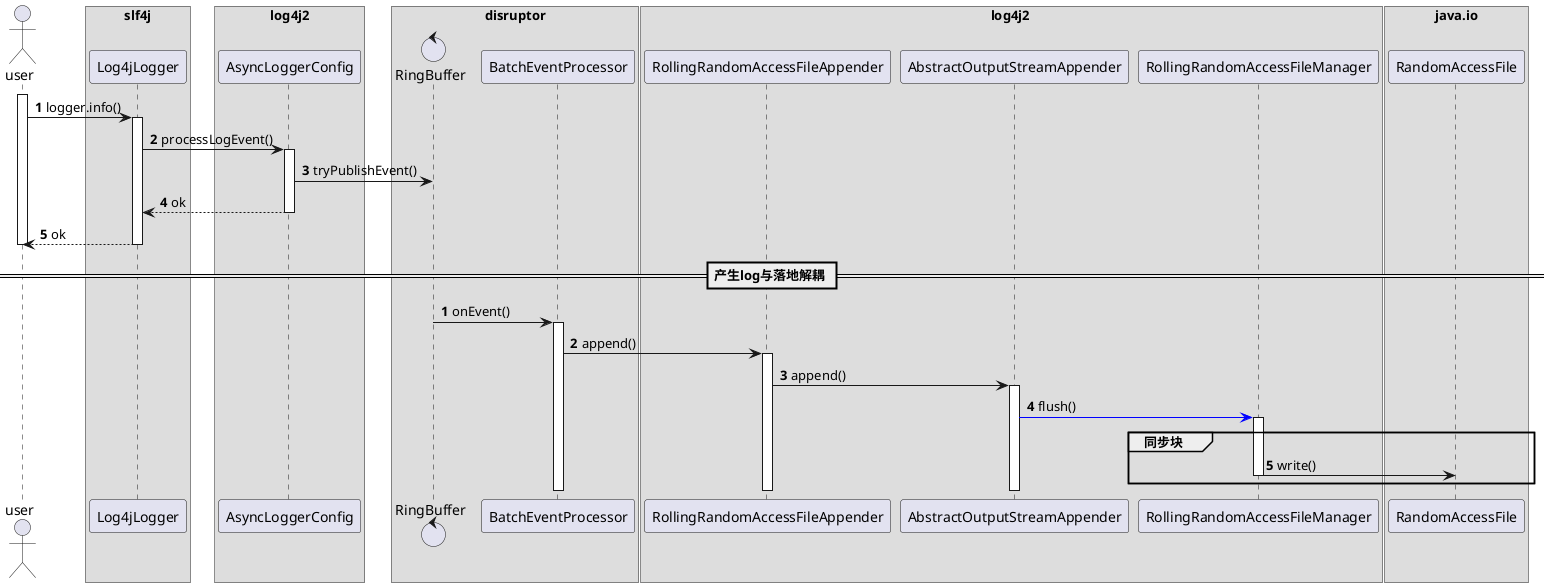 @startuml
actor user

box "slf4j"
participant Log4jLogger
end box

box "log4j2"
participant AsyncLoggerConfig
end box

box "disruptor"
control RingBuffer
participant BatchEventProcessor
end box

box "log4j2 "
participant RollingRandomAccessFileAppender
participant AbstractOutputStreamAppender
participant RollingRandomAccessFileManager
end box

box "java.io"
participant RandomAccessFile
end box

autonumber

activate user
user -> Log4jLogger: logger.info()

activate Log4jLogger
Log4jLogger -> AsyncLoggerConfig: processLogEvent()

activate AsyncLoggerConfig
AsyncLoggerConfig -> RingBuffer: tryPublishEvent()
return ok
return ok

deactivate AsyncLoggerConfig
deactivate Log4jLogger
deactivate user


== 产生log与落地解耦 ==


autonumber 1


RingBuffer -> BatchEventProcessor: onEvent()

activate BatchEventProcessor
BatchEventProcessor -> RollingRandomAccessFileAppender: append()

activate RollingRandomAccessFileAppender
RollingRandomAccessFileAppender -> AbstractOutputStreamAppender: append()

activate AbstractOutputStreamAppender
AbstractOutputStreamAppender -[#0000FF]> RollingRandomAccessFileManager: flush()

group 同步块
activate RollingRandomAccessFileManager
RollingRandomAccessFileManager -> RandomAccessFile: write()
deactivate RollingRandomAccessFileManager
end

deactivate AbstractOutputStreamAppender
deactivate RollingRandomAccessFileAppender
deactivate BatchEventProcessor

@enduml